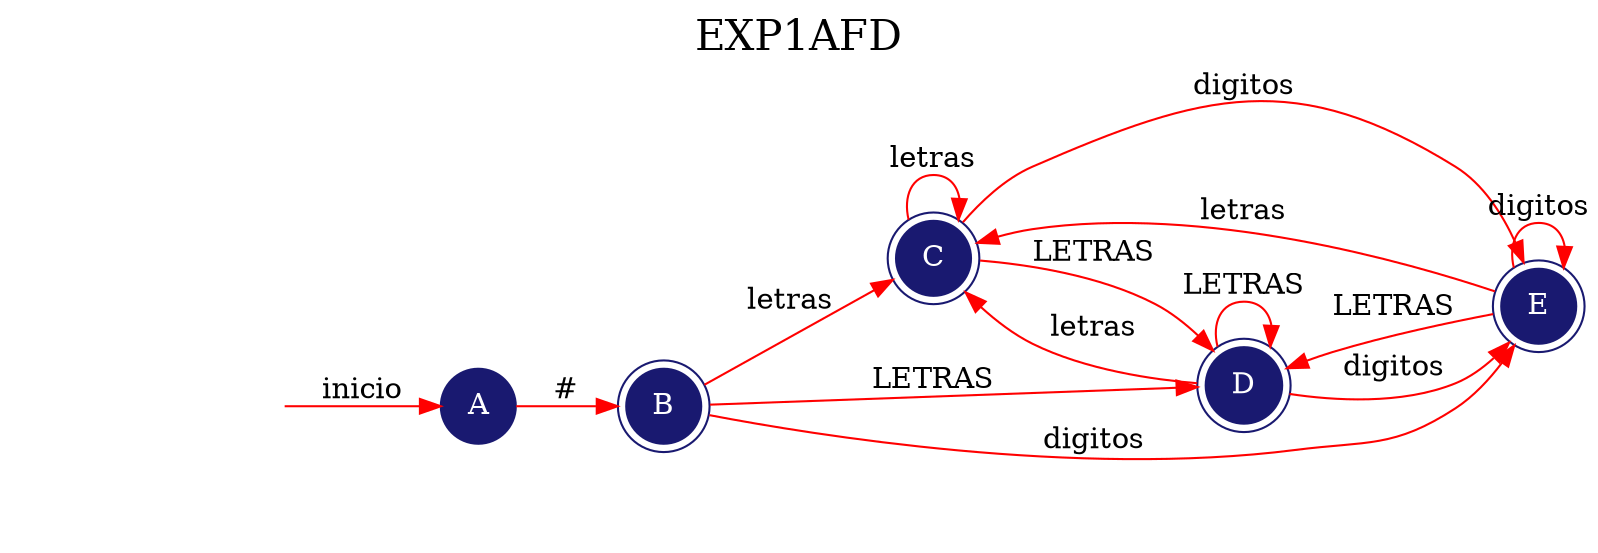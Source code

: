 digraph EXP1AFD {
	rankdir=LR;
	graph [label="EXP1AFD", labelloc=t, fontsize=20]; 
	node [style = filled,color = mediumseagreen];
	node [shape=circle];
	node [color=midnightblue,fontcolor=white];
	edge [color=red];
	secret_node [style=invis];
	secret_node -> A [label="inicio"];

	A->B [label="#"];

	B->C [label="letras"];

	B->D [label="LETRAS"];

	B->E [label="digitos"];

	C->C [label="letras"];

	C->D [label="LETRAS"];

	C->E [label="digitos"];

	D->C [label="letras"];

	D->D [label="LETRAS"];

	D->E [label="digitos"];

	E->C [label="letras"];

	E->D [label="LETRAS"];

	E->E [label="digitos"];

	B[shape=doublecircle];
	C[shape=doublecircle];
	D[shape=doublecircle];
	E[shape=doublecircle];
 }